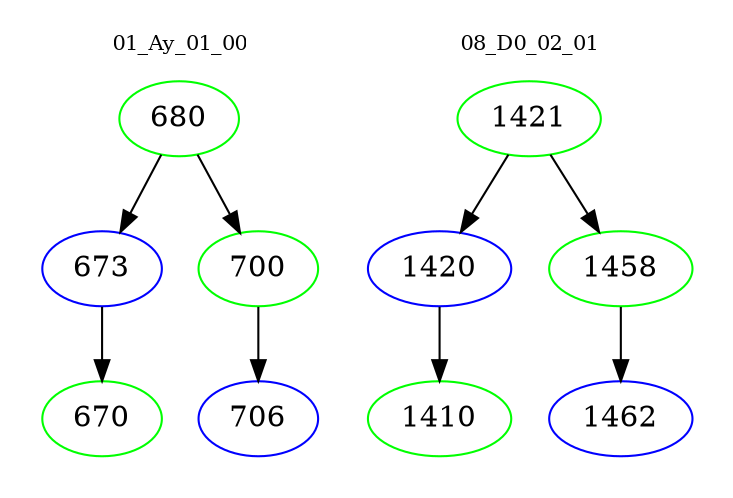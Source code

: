 digraph{
subgraph cluster_0 {
color = white
label = "01_Ay_01_00";
fontsize=10;
T0_680 [label="680", color="green"]
T0_680 -> T0_673 [color="black"]
T0_673 [label="673", color="blue"]
T0_673 -> T0_670 [color="black"]
T0_670 [label="670", color="green"]
T0_680 -> T0_700 [color="black"]
T0_700 [label="700", color="green"]
T0_700 -> T0_706 [color="black"]
T0_706 [label="706", color="blue"]
}
subgraph cluster_1 {
color = white
label = "08_D0_02_01";
fontsize=10;
T1_1421 [label="1421", color="green"]
T1_1421 -> T1_1420 [color="black"]
T1_1420 [label="1420", color="blue"]
T1_1420 -> T1_1410 [color="black"]
T1_1410 [label="1410", color="green"]
T1_1421 -> T1_1458 [color="black"]
T1_1458 [label="1458", color="green"]
T1_1458 -> T1_1462 [color="black"]
T1_1462 [label="1462", color="blue"]
}
}
